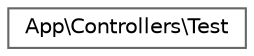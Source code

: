 digraph "Graphical Class Hierarchy"
{
 // LATEX_PDF_SIZE
  bgcolor="transparent";
  edge [fontname=Helvetica,fontsize=10,labelfontname=Helvetica,labelfontsize=10];
  node [fontname=Helvetica,fontsize=10,shape=box,height=0.2,width=0.4];
  rankdir="LR";
  Node0 [id="Node000000",label="App\\Controllers\\Test",height=0.2,width=0.4,color="grey40", fillcolor="white", style="filled",URL="$classApp_1_1Controllers_1_1Test.html",tooltip=" "];
}
